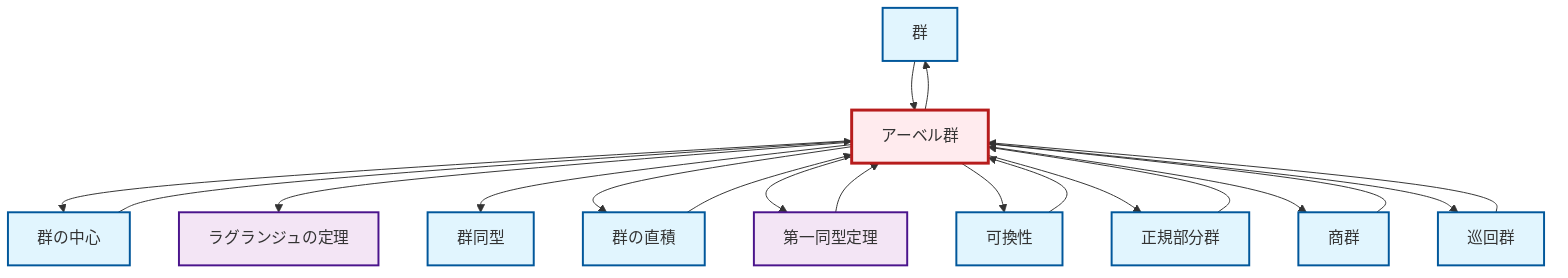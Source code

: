 graph TD
    classDef definition fill:#e1f5fe,stroke:#01579b,stroke-width:2px
    classDef theorem fill:#f3e5f5,stroke:#4a148c,stroke-width:2px
    classDef axiom fill:#fff3e0,stroke:#e65100,stroke-width:2px
    classDef example fill:#e8f5e9,stroke:#1b5e20,stroke-width:2px
    classDef current fill:#ffebee,stroke:#b71c1c,stroke-width:3px
    def-isomorphism["群同型"]:::definition
    def-group["群"]:::definition
    def-cyclic-group["巡回群"]:::definition
    def-normal-subgroup["正規部分群"]:::definition
    def-abelian-group["アーベル群"]:::definition
    def-quotient-group["商群"]:::definition
    thm-lagrange["ラグランジュの定理"]:::theorem
    thm-first-isomorphism["第一同型定理"]:::theorem
    def-commutativity["可換性"]:::definition
    def-direct-product["群の直積"]:::definition
    def-center-of-group["群の中心"]:::definition
    def-commutativity --> def-abelian-group
    thm-first-isomorphism --> def-abelian-group
    def-abelian-group --> def-center-of-group
    def-abelian-group --> thm-lagrange
    def-abelian-group --> def-isomorphism
    def-group --> def-abelian-group
    def-abelian-group --> def-direct-product
    def-abelian-group --> def-group
    def-cyclic-group --> def-abelian-group
    def-abelian-group --> thm-first-isomorphism
    def-normal-subgroup --> def-abelian-group
    def-abelian-group --> def-commutativity
    def-center-of-group --> def-abelian-group
    def-abelian-group --> def-normal-subgroup
    def-quotient-group --> def-abelian-group
    def-direct-product --> def-abelian-group
    def-abelian-group --> def-quotient-group
    def-abelian-group --> def-cyclic-group
    class def-abelian-group current